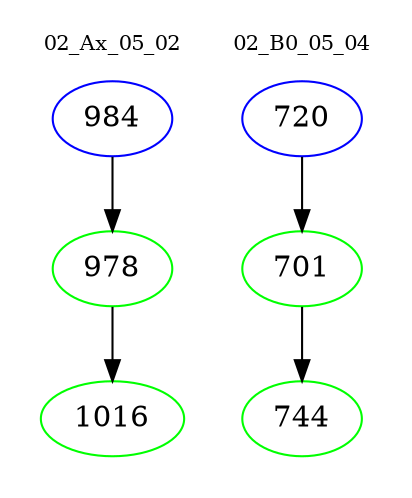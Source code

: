 digraph{
subgraph cluster_0 {
color = white
label = "02_Ax_05_02";
fontsize=10;
T0_984 [label="984", color="blue"]
T0_984 -> T0_978 [color="black"]
T0_978 [label="978", color="green"]
T0_978 -> T0_1016 [color="black"]
T0_1016 [label="1016", color="green"]
}
subgraph cluster_1 {
color = white
label = "02_B0_05_04";
fontsize=10;
T1_720 [label="720", color="blue"]
T1_720 -> T1_701 [color="black"]
T1_701 [label="701", color="green"]
T1_701 -> T1_744 [color="black"]
T1_744 [label="744", color="green"]
}
}

